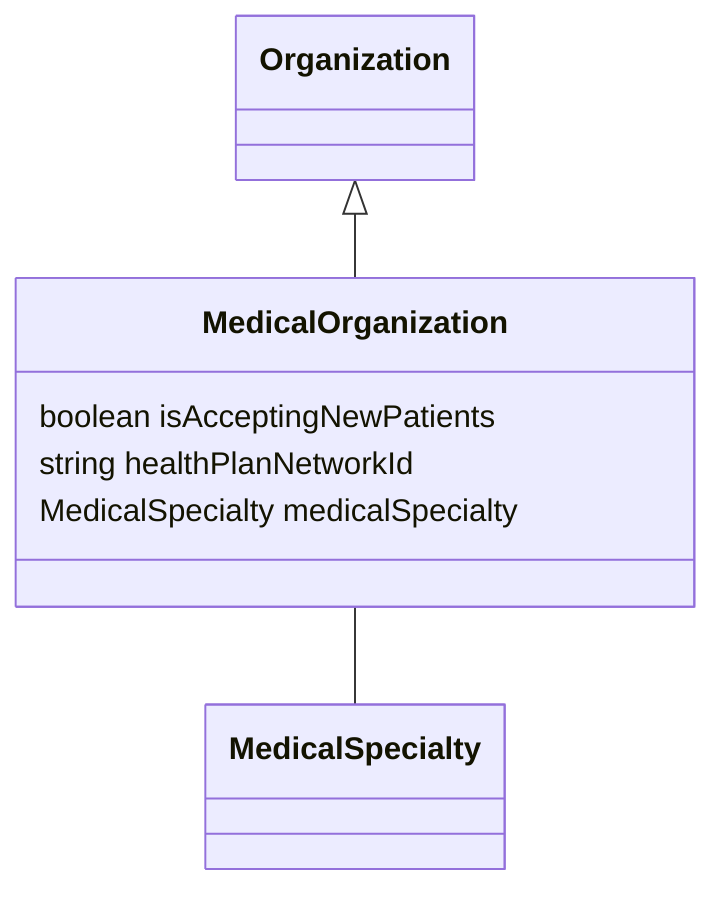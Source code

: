 classDiagram
  MedicalOrganization -- MedicalSpecialty


Organization <|-- MedicalOrganization
class MedicalOrganization {

  boolean isAcceptingNewPatients
  string healthPlanNetworkId
  MedicalSpecialty medicalSpecialty

}